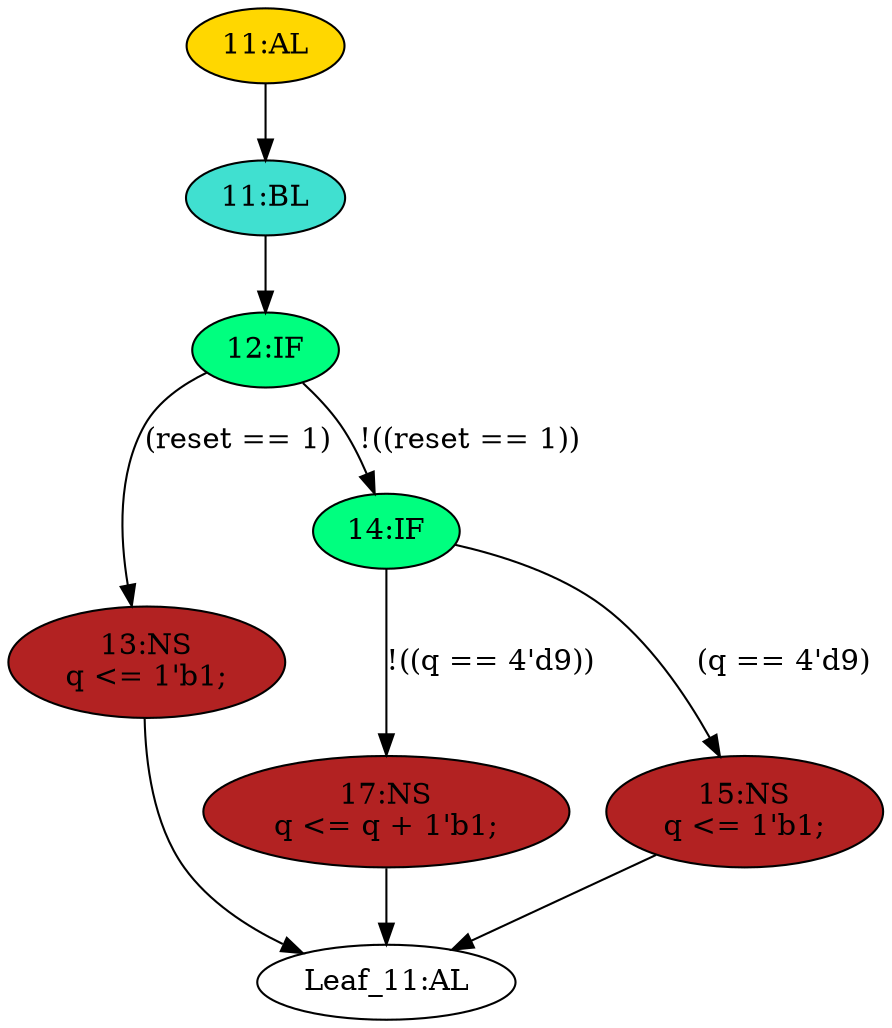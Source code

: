 strict digraph "" {
	node [label="\N"];
	"12:IF"	[ast="<pyverilog.vparser.ast.IfStatement object at 0x7f85447f8350>",
		fillcolor=springgreen,
		label="12:IF",
		statements="[]",
		style=filled,
		typ=IfStatement];
	"13:NS"	[ast="<pyverilog.vparser.ast.NonblockingSubstitution object at 0x7f85447f8910>",
		fillcolor=firebrick,
		label="13:NS
q <= 1'b1;",
		statements="[<pyverilog.vparser.ast.NonblockingSubstitution object at 0x7f85447f8910>]",
		style=filled,
		typ=NonblockingSubstitution];
	"12:IF" -> "13:NS"	[cond="['reset']",
		label="(reset == 1)",
		lineno=12];
	"14:IF"	[ast="<pyverilog.vparser.ast.IfStatement object at 0x7f85447f8490>",
		fillcolor=springgreen,
		label="14:IF",
		statements="[]",
		style=filled,
		typ=IfStatement];
	"12:IF" -> "14:IF"	[cond="['reset']",
		label="!((reset == 1))",
		lineno=12];
	"Leaf_11:AL"	[def_var="['q']",
		label="Leaf_11:AL"];
	"13:NS" -> "Leaf_11:AL"	[cond="[]",
		lineno=None];
	"11:BL"	[ast="<pyverilog.vparser.ast.Block object at 0x7f85447f8b10>",
		fillcolor=turquoise,
		label="11:BL",
		statements="[]",
		style=filled,
		typ=Block];
	"11:BL" -> "12:IF"	[cond="[]",
		lineno=None];
	"17:NS"	[ast="<pyverilog.vparser.ast.NonblockingSubstitution object at 0x7f85447f84d0>",
		fillcolor=firebrick,
		label="17:NS
q <= q + 1'b1;",
		statements="[<pyverilog.vparser.ast.NonblockingSubstitution object at 0x7f85447f84d0>]",
		style=filled,
		typ=NonblockingSubstitution];
	"14:IF" -> "17:NS"	[cond="['q']",
		label="!((q == 4'd9))",
		lineno=14];
	"15:NS"	[ast="<pyverilog.vparser.ast.NonblockingSubstitution object at 0x7f85447f8710>",
		fillcolor=firebrick,
		label="15:NS
q <= 1'b1;",
		statements="[<pyverilog.vparser.ast.NonblockingSubstitution object at 0x7f85447f8710>]",
		style=filled,
		typ=NonblockingSubstitution];
	"14:IF" -> "15:NS"	[cond="['q']",
		label="(q == 4'd9)",
		lineno=14];
	"17:NS" -> "Leaf_11:AL"	[cond="[]",
		lineno=None];
	"15:NS" -> "Leaf_11:AL"	[cond="[]",
		lineno=None];
	"11:AL"	[ast="<pyverilog.vparser.ast.Always object at 0x7f85447f8b50>",
		clk_sens=True,
		fillcolor=gold,
		label="11:AL",
		sens="['clk']",
		statements="[]",
		style=filled,
		typ=Always,
		use_var="['q', 'reset']"];
	"11:AL" -> "11:BL"	[cond="[]",
		lineno=None];
}

